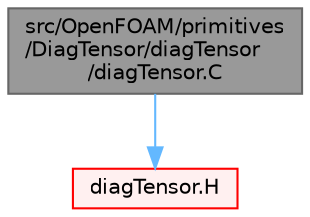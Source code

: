 digraph "src/OpenFOAM/primitives/DiagTensor/diagTensor/diagTensor.C"
{
 // LATEX_PDF_SIZE
  bgcolor="transparent";
  edge [fontname=Helvetica,fontsize=10,labelfontname=Helvetica,labelfontsize=10];
  node [fontname=Helvetica,fontsize=10,shape=box,height=0.2,width=0.4];
  Node1 [id="Node000001",label="src/OpenFOAM/primitives\l/DiagTensor/diagTensor\l/diagTensor.C",height=0.2,width=0.4,color="gray40", fillcolor="grey60", style="filled", fontcolor="black",tooltip="DiagTensor of scalars."];
  Node1 -> Node2 [id="edge1_Node000001_Node000002",color="steelblue1",style="solid",tooltip=" "];
  Node2 [id="Node000002",label="diagTensor.H",height=0.2,width=0.4,color="red", fillcolor="#FFF0F0", style="filled",URL="$diagTensor_8H.html",tooltip=" "];
}
